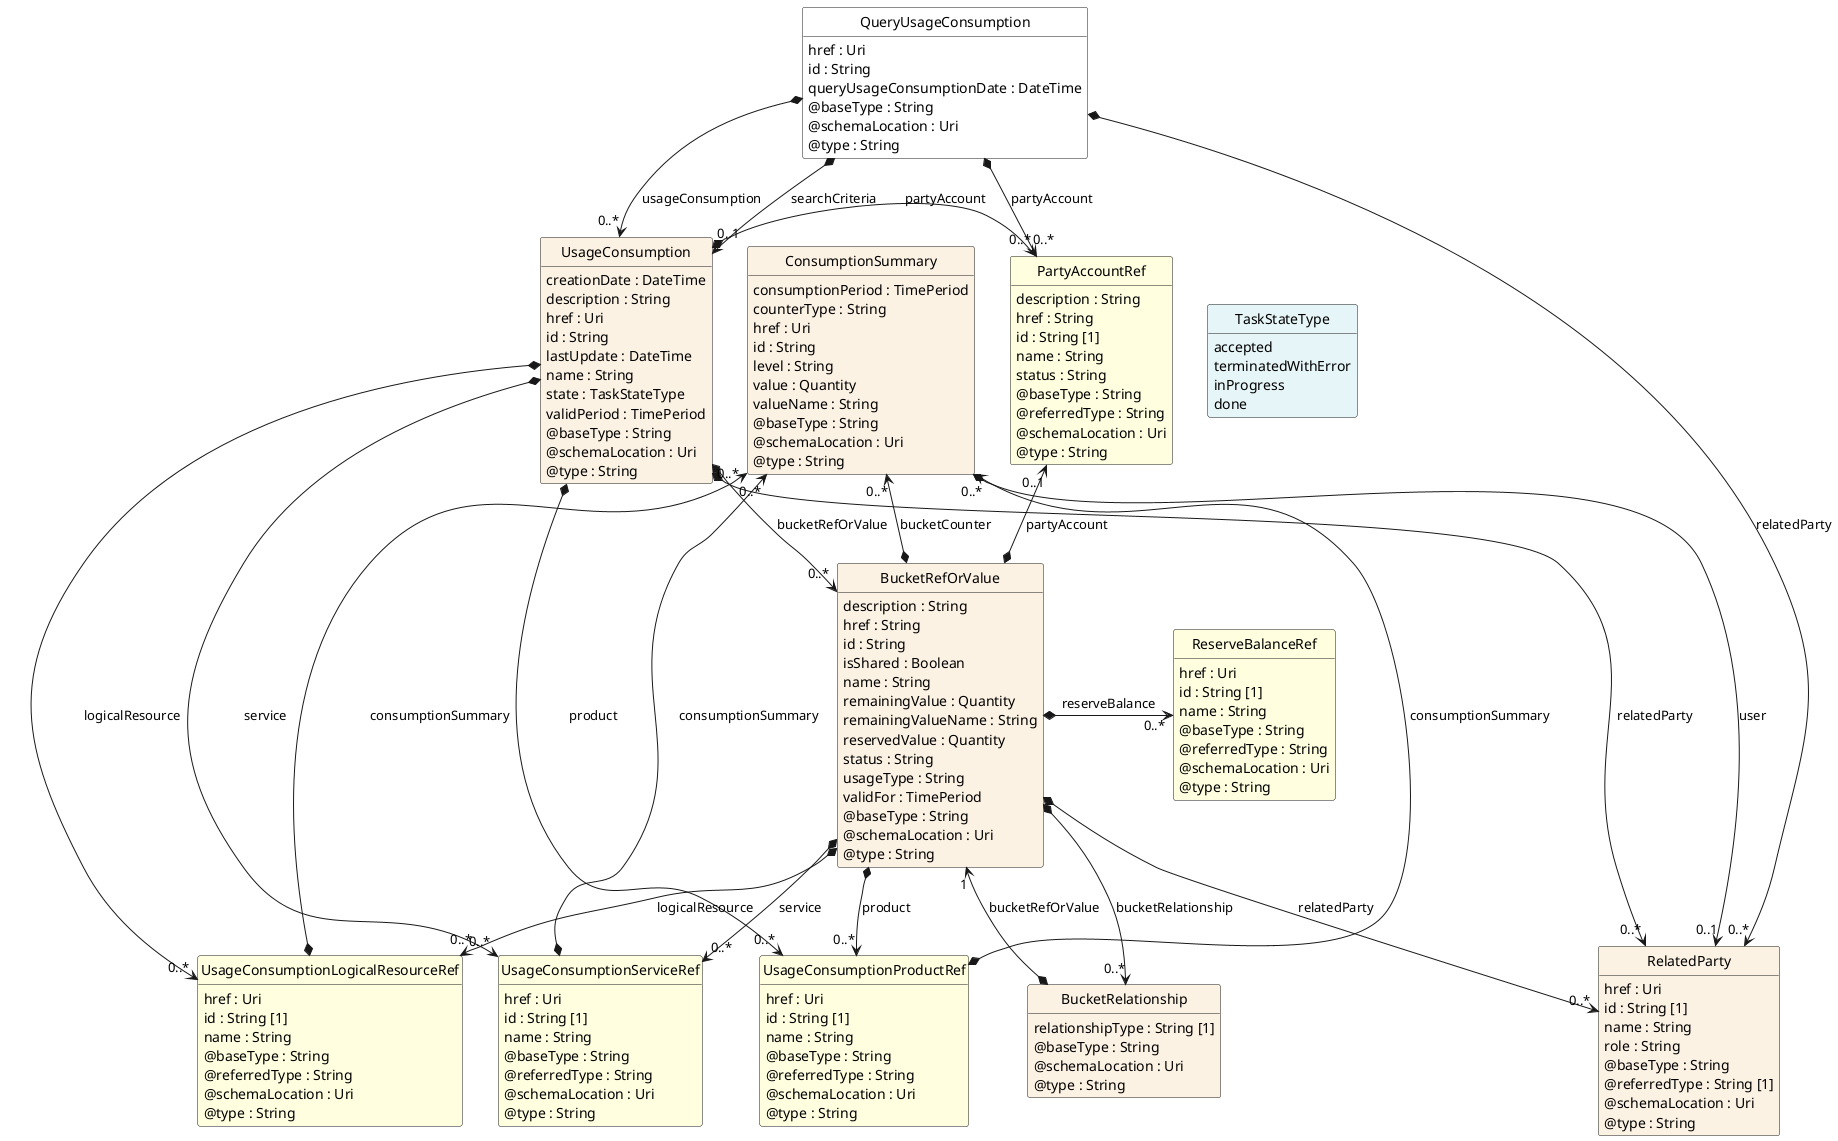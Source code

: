 @startuml
hide circle
hide methods
hide stereotype
show <<Enumeration>> stereotype
skinparam class {
   BackgroundColor<<Enumeration>> #E6F5F7
   BackgroundColor<<Ref>> #FFFFE0
   BackgroundColor<<Pivot>> #FFFFFFF
   BackgroundColor<<SimpleType>> #E2F0DA
   BackgroundColor #FCF2E3
}

class QueryUsageConsumption <<Pivot>> {
    href : Uri
    id : String
    queryUsageConsumptionDate : DateTime
    @baseType : String
    @schemaLocation : Uri
    @type : String
}

class UsageConsumption  {
    creationDate : DateTime
    description : String
    href : Uri
    id : String
    lastUpdate : DateTime
    name : String
    state : TaskStateType
    validPeriod : TimePeriod
    @baseType : String
    @schemaLocation : Uri
    @type : String
}

class UsageConsumptionProductRef  <<Ref>> {
    href : Uri
    id : String [1]
    name : String
    @baseType : String
    @referredType : String
    @schemaLocation : Uri
    @type : String
}

class ConsumptionSummary  {
    consumptionPeriod : TimePeriod
    counterType : String
    href : Uri
    id : String
    level : String
    value : Quantity
    valueName : String
    @baseType : String
    @schemaLocation : Uri
    @type : String
}

class RelatedParty  {
    href : Uri
    id : String [1]
    name : String
    role : String
    @baseType : String
    @referredType : String [1]
    @schemaLocation : Uri
    @type : String
}

class UsageConsumptionLogicalResourceRef  <<Ref>> {
    href : Uri
    id : String [1]
    name : String
    @baseType : String
    @referredType : String
    @schemaLocation : Uri
    @type : String
}

class PartyAccountRef  <<Ref>> {
    description : String
    href : String
    id : String [1]
    name : String
    status : String
    @baseType : String
    @referredType : String
    @schemaLocation : Uri
    @type : String
}

class UsageConsumptionServiceRef  <<Ref>> {
    href : Uri
    id : String [1]
    name : String
    @baseType : String
    @referredType : String
    @schemaLocation : Uri
    @type : String
}

class TaskStateType <<Enumeration>> {
    accepted
    terminatedWithError
    inProgress
    done
}

class BucketRefOrValue  {
    description : String
    href : String
    id : String
    isShared : Boolean
    name : String
    remainingValue : Quantity
    remainingValueName : String
    reservedValue : Quantity
    status : String
    usageType : String
    validFor : TimePeriod
    @baseType : String
    @schemaLocation : Uri
    @type : String
}

class BucketRelationship  {
    relationshipType : String [1]
    @baseType : String
    @schemaLocation : Uri
    @type : String
}

class ReserveBalanceRef  <<Ref>> {
    href : Uri
    id : String [1]
    name : String
    @baseType : String
    @referredType : String
    @schemaLocation : Uri
    @type : String
}

QueryUsageConsumption *-->  "0..*" PartyAccountRef : partyAccount

QueryUsageConsumption *-->  "0..*" RelatedParty : relatedParty

QueryUsageConsumption *-->  "0..*" UsageConsumption : usageConsumption

QueryUsageConsumption *-->  "0..1" UsageConsumption : searchCriteria

UsageConsumption *-->  "0..*" BucketRefOrValue : bucketRefOrValue

PartyAccountRef "0..1" <--* BucketRefOrValue : partyAccount

UsageConsumption *-right-> "0..*" PartyAccountRef : partyAccount

RelatedParty "0..*" <-left-* UsageConsumption : relatedParty

PartyAccountRef -right[hidden]-> TaskStateType

UsageConsumption *-->  "0..*" UsageConsumptionProductRef : product

BucketRefOrValue <-left[hidden]- UsageConsumptionProductRef

UsageConsumption *-->  "0..*" UsageConsumptionServiceRef : service

UsageConsumptionProductRef <-left[hidden]- UsageConsumptionServiceRef

UsageConsumption *-->  "0..*" UsageConsumptionLogicalResourceRef : logicalResource

UsageConsumptionServiceRef <-left[hidden]- UsageConsumptionLogicalResourceRef

ConsumptionSummary *-->  "0..1" RelatedParty : user

ConsumptionSummary "0..*" <--* UsageConsumptionProductRef : consumptionSummary

ConsumptionSummary "0..*" <--* UsageConsumptionLogicalResourceRef : consumptionSummary

ConsumptionSummary "0..*" <--* UsageConsumptionServiceRef : consumptionSummary

UsageConsumptionProductRef "0..*" <--* BucketRefOrValue : product

ConsumptionSummary "0..*" <--* BucketRefOrValue : bucketCounter

BucketRefOrValue *-->  "0..*" RelatedParty : relatedParty

BucketRefOrValue *-->  "0..*" UsageConsumptionLogicalResourceRef : logicalResource

BucketRefOrValue *-->  "0..*" UsageConsumptionServiceRef : service

BucketRefOrValue *-->  "0..*" BucketRelationship : bucketRelationship

BucketRefOrValue "1" <--* BucketRelationship : bucketRefOrValue

ReserveBalanceRef "0..*" <-left-* BucketRefOrValue : reserveBalance

@enduml